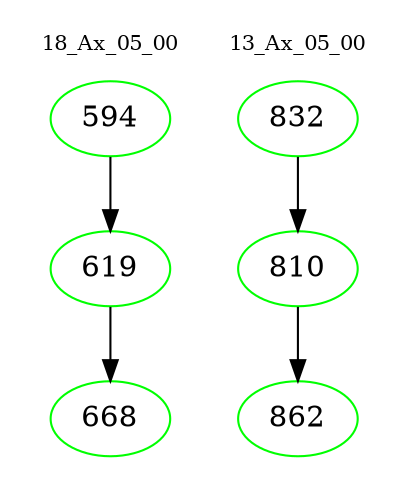 digraph{
subgraph cluster_0 {
color = white
label = "18_Ax_05_00";
fontsize=10;
T0_594 [label="594", color="green"]
T0_594 -> T0_619 [color="black"]
T0_619 [label="619", color="green"]
T0_619 -> T0_668 [color="black"]
T0_668 [label="668", color="green"]
}
subgraph cluster_1 {
color = white
label = "13_Ax_05_00";
fontsize=10;
T1_832 [label="832", color="green"]
T1_832 -> T1_810 [color="black"]
T1_810 [label="810", color="green"]
T1_810 -> T1_862 [color="black"]
T1_862 [label="862", color="green"]
}
}
